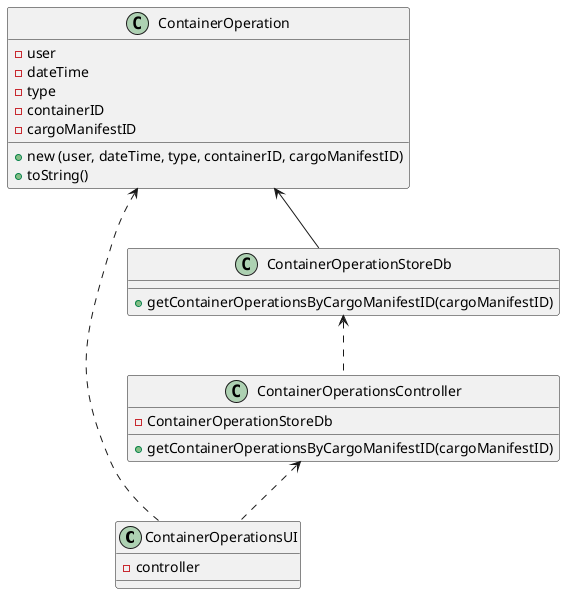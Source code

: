 @startuml
'https://plantuml.com/class-diagram

class ContainerOperationsUI {
- controller
}

class ContainerOperationsController {
- ContainerOperationStoreDb
+ getContainerOperationsByCargoManifestID(cargoManifestID)
}

class ContainerOperationStoreDb {
+ getContainerOperationsByCargoManifestID(cargoManifestID)
}

class ContainerOperation {
- user
- dateTime
- type
- containerID
- cargoManifestID
+ new (user, dateTime, type, containerID, cargoManifestID)
+ toString()
}

ContainerOperationsController <.. ContainerOperationsUI
ContainerOperationStoreDb <.. ContainerOperationsController
ContainerOperation <-- ContainerOperationStoreDb
ContainerOperation <.. ContainerOperationsUI

@enduml